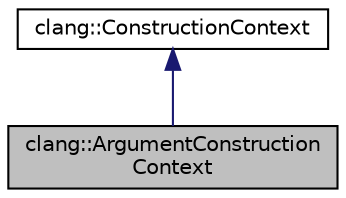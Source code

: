 digraph "clang::ArgumentConstructionContext"
{
 // LATEX_PDF_SIZE
  bgcolor="transparent";
  edge [fontname="Helvetica",fontsize="10",labelfontname="Helvetica",labelfontsize="10"];
  node [fontname="Helvetica",fontsize="10",shape=record];
  Node1 [label="clang::ArgumentConstruction\lContext",height=0.2,width=0.4,color="black", fillcolor="grey75", style="filled", fontcolor="black",tooltip=" "];
  Node2 -> Node1 [dir="back",color="midnightblue",fontsize="10",style="solid",fontname="Helvetica"];
  Node2 [label="clang::ConstructionContext",height=0.2,width=0.4,color="black",URL="$classclang_1_1ConstructionContext.html",tooltip="ConstructionContext's subclasses describe different ways of constructing an object in C++."];
}
